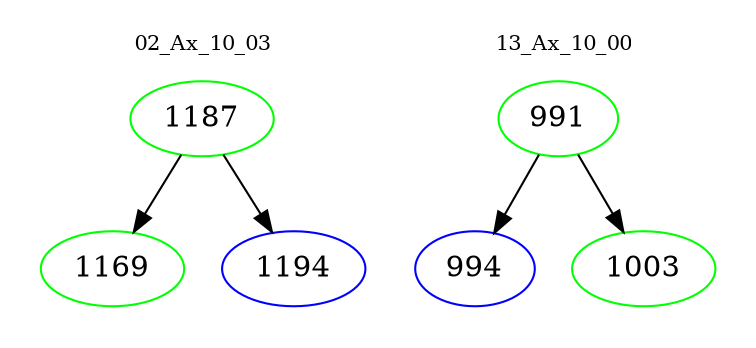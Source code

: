 digraph{
subgraph cluster_0 {
color = white
label = "02_Ax_10_03";
fontsize=10;
T0_1187 [label="1187", color="green"]
T0_1187 -> T0_1169 [color="black"]
T0_1169 [label="1169", color="green"]
T0_1187 -> T0_1194 [color="black"]
T0_1194 [label="1194", color="blue"]
}
subgraph cluster_1 {
color = white
label = "13_Ax_10_00";
fontsize=10;
T1_991 [label="991", color="green"]
T1_991 -> T1_994 [color="black"]
T1_994 [label="994", color="blue"]
T1_991 -> T1_1003 [color="black"]
T1_1003 [label="1003", color="green"]
}
}
